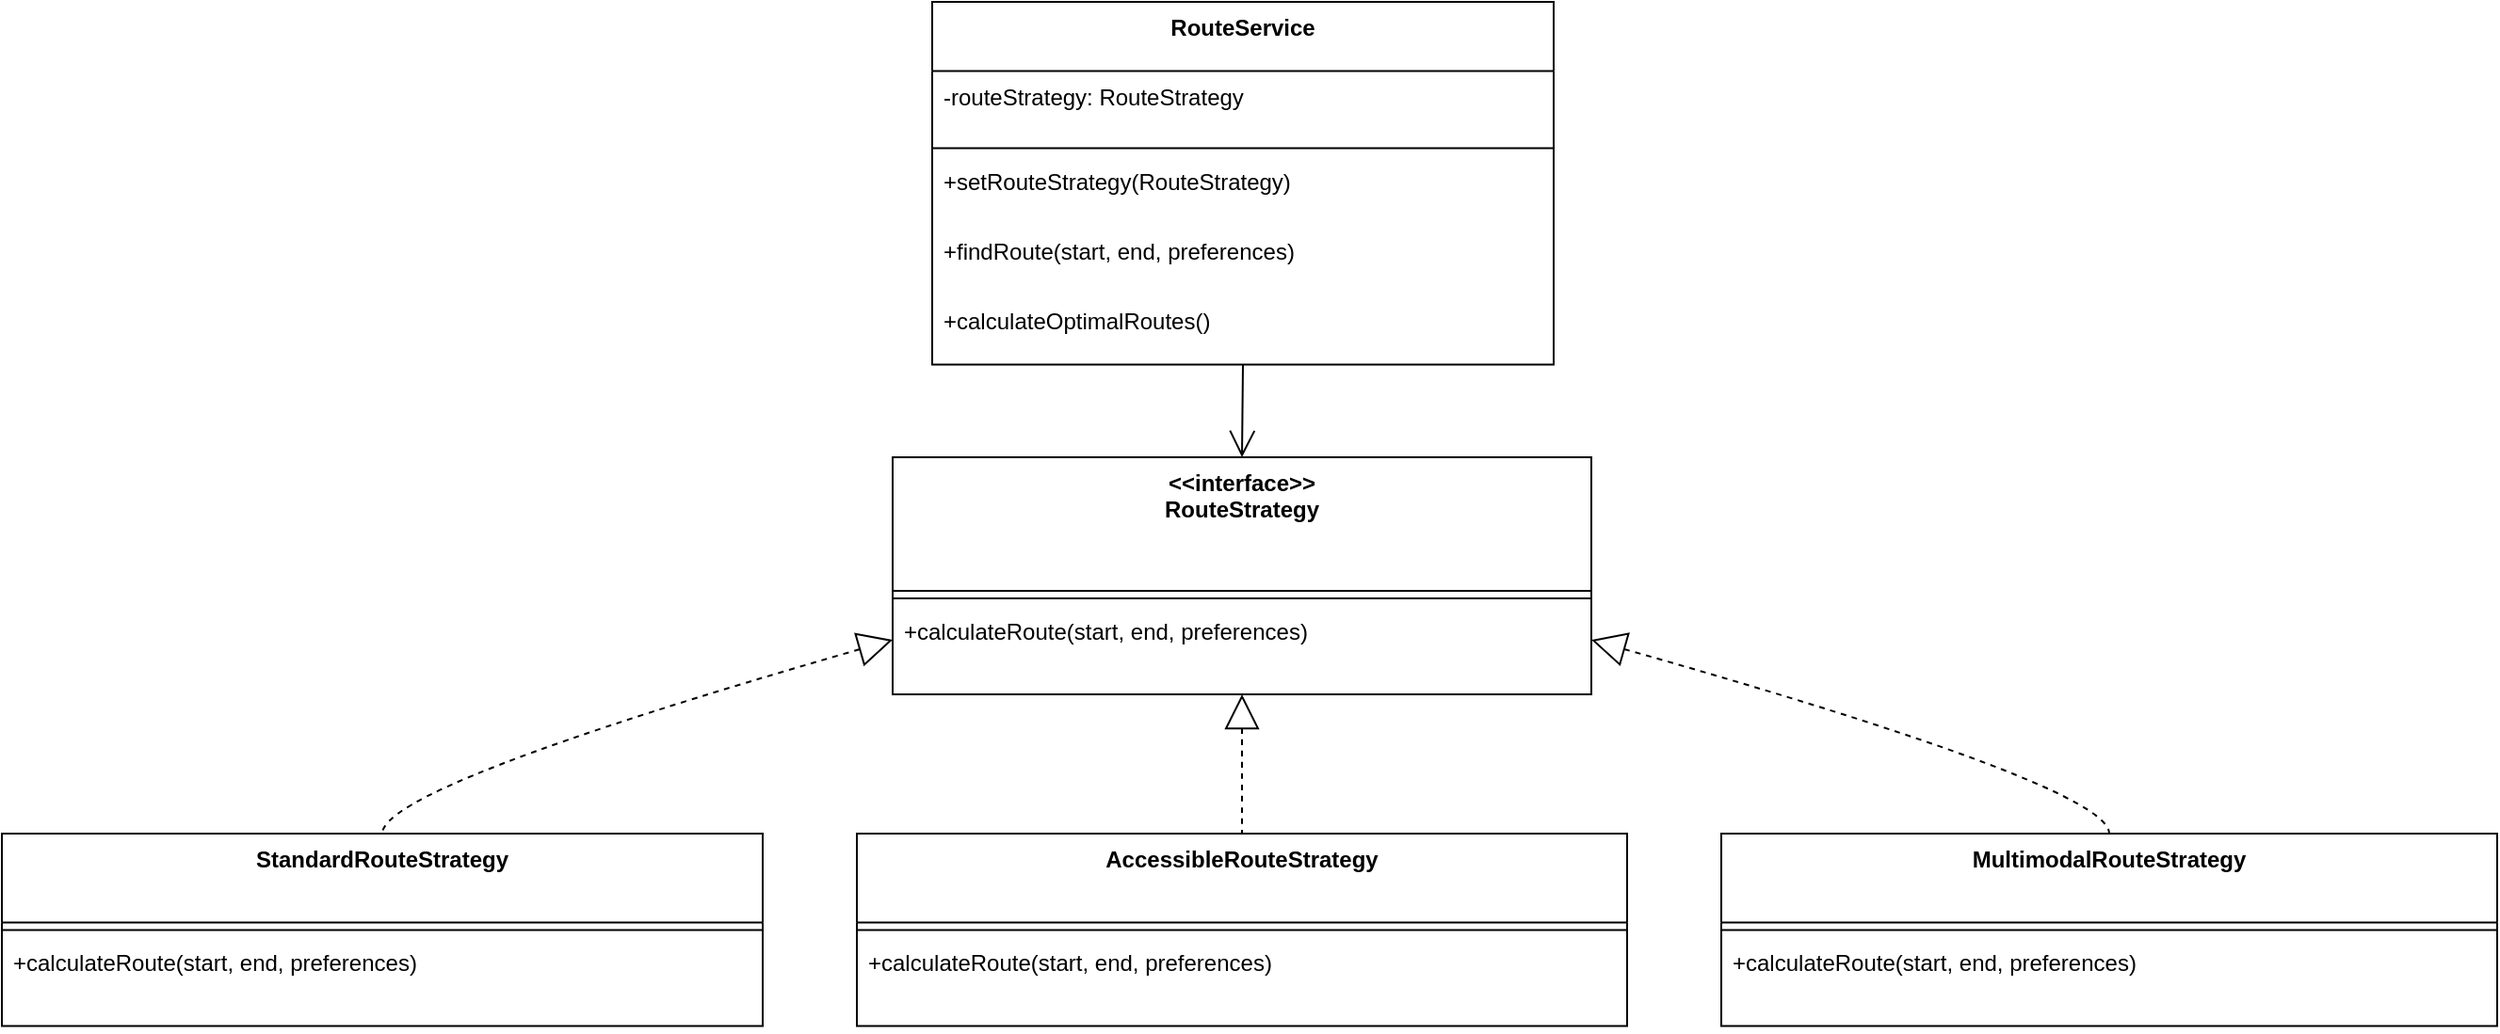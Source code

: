 <mxfile version="27.0.5">
  <diagram name="Page-1" id="ZCyS_F9NomKYf67iZ0_Z">
    <mxGraphModel dx="3660" dy="1811" grid="1" gridSize="10" guides="1" tooltips="1" connect="1" arrows="1" fold="1" page="1" pageScale="1" pageWidth="827" pageHeight="1169" math="0" shadow="0">
      <root>
        <mxCell id="0" />
        <mxCell id="1" parent="0" />
        <mxCell id="qGmumcwgssiqfvpmwnrn-1" value="&lt;&lt;interface&gt;&gt;&#xa;RouteStrategy" style="swimlane;fontStyle=1;align=center;verticalAlign=top;childLayout=stackLayout;horizontal=1;startSize=71;horizontalStack=0;resizeParent=1;resizeParentMax=0;resizeLast=0;collapsible=0;marginBottom=0;" vertex="1" parent="1">
          <mxGeometry x="653" y="262" width="371" height="126" as="geometry" />
        </mxCell>
        <mxCell id="qGmumcwgssiqfvpmwnrn-2" style="line;strokeWidth=1;fillColor=none;align=left;verticalAlign=middle;spacingTop=-1;spacingLeft=3;spacingRight=3;rotatable=0;labelPosition=right;points=[];portConstraint=eastwest;strokeColor=inherit;" vertex="1" parent="qGmumcwgssiqfvpmwnrn-1">
          <mxGeometry y="71" width="371" height="8" as="geometry" />
        </mxCell>
        <mxCell id="qGmumcwgssiqfvpmwnrn-3" value="+calculateRoute(start, end, preferences)" style="text;strokeColor=none;fillColor=none;align=left;verticalAlign=top;spacingLeft=4;spacingRight=4;overflow=hidden;rotatable=0;points=[[0,0.5],[1,0.5]];portConstraint=eastwest;" vertex="1" parent="qGmumcwgssiqfvpmwnrn-1">
          <mxGeometry y="79" width="371" height="47" as="geometry" />
        </mxCell>
        <mxCell id="qGmumcwgssiqfvpmwnrn-4" value="StandardRouteStrategy" style="swimlane;fontStyle=1;align=center;verticalAlign=top;childLayout=stackLayout;horizontal=1;startSize=47.2;horizontalStack=0;resizeParent=1;resizeParentMax=0;resizeLast=0;collapsible=0;marginBottom=0;" vertex="1" parent="1">
          <mxGeometry x="180" y="462" width="404" height="102.2" as="geometry" />
        </mxCell>
        <mxCell id="qGmumcwgssiqfvpmwnrn-5" style="line;strokeWidth=1;fillColor=none;align=left;verticalAlign=middle;spacingTop=-1;spacingLeft=3;spacingRight=3;rotatable=0;labelPosition=right;points=[];portConstraint=eastwest;strokeColor=inherit;" vertex="1" parent="qGmumcwgssiqfvpmwnrn-4">
          <mxGeometry y="47.2" width="404" height="8" as="geometry" />
        </mxCell>
        <mxCell id="qGmumcwgssiqfvpmwnrn-6" value="+calculateRoute(start, end, preferences)" style="text;strokeColor=none;fillColor=none;align=left;verticalAlign=top;spacingLeft=4;spacingRight=4;overflow=hidden;rotatable=0;points=[[0,0.5],[1,0.5]];portConstraint=eastwest;" vertex="1" parent="qGmumcwgssiqfvpmwnrn-4">
          <mxGeometry y="55.2" width="404" height="47" as="geometry" />
        </mxCell>
        <mxCell id="qGmumcwgssiqfvpmwnrn-7" value="AccessibleRouteStrategy" style="swimlane;fontStyle=1;align=center;verticalAlign=top;childLayout=stackLayout;horizontal=1;startSize=47.2;horizontalStack=0;resizeParent=1;resizeParentMax=0;resizeLast=0;collapsible=0;marginBottom=0;" vertex="1" parent="1">
          <mxGeometry x="634" y="462" width="409" height="102.2" as="geometry" />
        </mxCell>
        <mxCell id="qGmumcwgssiqfvpmwnrn-8" style="line;strokeWidth=1;fillColor=none;align=left;verticalAlign=middle;spacingTop=-1;spacingLeft=3;spacingRight=3;rotatable=0;labelPosition=right;points=[];portConstraint=eastwest;strokeColor=inherit;" vertex="1" parent="qGmumcwgssiqfvpmwnrn-7">
          <mxGeometry y="47.2" width="409" height="8" as="geometry" />
        </mxCell>
        <mxCell id="qGmumcwgssiqfvpmwnrn-9" value="+calculateRoute(start, end, preferences)" style="text;strokeColor=none;fillColor=none;align=left;verticalAlign=top;spacingLeft=4;spacingRight=4;overflow=hidden;rotatable=0;points=[[0,0.5],[1,0.5]];portConstraint=eastwest;" vertex="1" parent="qGmumcwgssiqfvpmwnrn-7">
          <mxGeometry y="55.2" width="409" height="47" as="geometry" />
        </mxCell>
        <mxCell id="qGmumcwgssiqfvpmwnrn-10" value="MultimodalRouteStrategy" style="swimlane;fontStyle=1;align=center;verticalAlign=top;childLayout=stackLayout;horizontal=1;startSize=47.2;horizontalStack=0;resizeParent=1;resizeParentMax=0;resizeLast=0;collapsible=0;marginBottom=0;" vertex="1" parent="1">
          <mxGeometry x="1093" y="462" width="412" height="102.2" as="geometry" />
        </mxCell>
        <mxCell id="qGmumcwgssiqfvpmwnrn-11" style="line;strokeWidth=1;fillColor=none;align=left;verticalAlign=middle;spacingTop=-1;spacingLeft=3;spacingRight=3;rotatable=0;labelPosition=right;points=[];portConstraint=eastwest;strokeColor=inherit;" vertex="1" parent="qGmumcwgssiqfvpmwnrn-10">
          <mxGeometry y="47.2" width="412" height="8" as="geometry" />
        </mxCell>
        <mxCell id="qGmumcwgssiqfvpmwnrn-12" value="+calculateRoute(start, end, preferences)" style="text;strokeColor=none;fillColor=none;align=left;verticalAlign=top;spacingLeft=4;spacingRight=4;overflow=hidden;rotatable=0;points=[[0,0.5],[1,0.5]];portConstraint=eastwest;" vertex="1" parent="qGmumcwgssiqfvpmwnrn-10">
          <mxGeometry y="55.2" width="412" height="47" as="geometry" />
        </mxCell>
        <mxCell id="qGmumcwgssiqfvpmwnrn-13" value="RouteService" style="swimlane;fontStyle=1;align=center;verticalAlign=top;childLayout=stackLayout;horizontal=1;startSize=36.8;horizontalStack=0;resizeParent=1;resizeParentMax=0;resizeLast=0;collapsible=0;marginBottom=0;" vertex="1" parent="1">
          <mxGeometry x="674" y="20" width="330" height="192.8" as="geometry" />
        </mxCell>
        <mxCell id="qGmumcwgssiqfvpmwnrn-14" value="-routeStrategy: RouteStrategy" style="text;strokeColor=none;fillColor=none;align=left;verticalAlign=top;spacingLeft=4;spacingRight=4;overflow=hidden;rotatable=0;points=[[0,0.5],[1,0.5]];portConstraint=eastwest;" vertex="1" parent="qGmumcwgssiqfvpmwnrn-13">
          <mxGeometry y="36.8" width="330" height="37" as="geometry" />
        </mxCell>
        <mxCell id="qGmumcwgssiqfvpmwnrn-15" style="line;strokeWidth=1;fillColor=none;align=left;verticalAlign=middle;spacingTop=-1;spacingLeft=3;spacingRight=3;rotatable=0;labelPosition=right;points=[];portConstraint=eastwest;strokeColor=inherit;" vertex="1" parent="qGmumcwgssiqfvpmwnrn-13">
          <mxGeometry y="73.8" width="330" height="8" as="geometry" />
        </mxCell>
        <mxCell id="qGmumcwgssiqfvpmwnrn-16" value="+setRouteStrategy(RouteStrategy)" style="text;strokeColor=none;fillColor=none;align=left;verticalAlign=top;spacingLeft=4;spacingRight=4;overflow=hidden;rotatable=0;points=[[0,0.5],[1,0.5]];portConstraint=eastwest;" vertex="1" parent="qGmumcwgssiqfvpmwnrn-13">
          <mxGeometry y="81.8" width="330" height="37" as="geometry" />
        </mxCell>
        <mxCell id="qGmumcwgssiqfvpmwnrn-17" value="+findRoute(start, end, preferences)" style="text;strokeColor=none;fillColor=none;align=left;verticalAlign=top;spacingLeft=4;spacingRight=4;overflow=hidden;rotatable=0;points=[[0,0.5],[1,0.5]];portConstraint=eastwest;" vertex="1" parent="qGmumcwgssiqfvpmwnrn-13">
          <mxGeometry y="118.8" width="330" height="37" as="geometry" />
        </mxCell>
        <mxCell id="qGmumcwgssiqfvpmwnrn-18" value="+calculateOptimalRoutes()" style="text;strokeColor=none;fillColor=none;align=left;verticalAlign=top;spacingLeft=4;spacingRight=4;overflow=hidden;rotatable=0;points=[[0,0.5],[1,0.5]];portConstraint=eastwest;" vertex="1" parent="qGmumcwgssiqfvpmwnrn-13">
          <mxGeometry y="155.8" width="330" height="37" as="geometry" />
        </mxCell>
        <mxCell id="qGmumcwgssiqfvpmwnrn-19" value="" style="curved=1;dashed=1;startArrow=block;startSize=16;startFill=0;endArrow=none;exitX=0;exitY=0.77;entryX=0.5;entryY=0;rounded=0;" edge="1" parent="1" source="qGmumcwgssiqfvpmwnrn-1" target="qGmumcwgssiqfvpmwnrn-4">
          <mxGeometry relative="1" as="geometry">
            <Array as="points">
              <mxPoint x="382" y="437" />
            </Array>
          </mxGeometry>
        </mxCell>
        <mxCell id="qGmumcwgssiqfvpmwnrn-20" value="" style="curved=1;dashed=1;startArrow=block;startSize=16;startFill=0;endArrow=none;exitX=0.5;exitY=1;entryX=0.5;entryY=0;rounded=0;" edge="1" parent="1" source="qGmumcwgssiqfvpmwnrn-1" target="qGmumcwgssiqfvpmwnrn-7">
          <mxGeometry relative="1" as="geometry">
            <Array as="points" />
          </mxGeometry>
        </mxCell>
        <mxCell id="qGmumcwgssiqfvpmwnrn-21" value="" style="curved=1;dashed=1;startArrow=block;startSize=16;startFill=0;endArrow=none;exitX=1;exitY=0.77;entryX=0.5;entryY=0;rounded=0;" edge="1" parent="1" source="qGmumcwgssiqfvpmwnrn-1" target="qGmumcwgssiqfvpmwnrn-10">
          <mxGeometry relative="1" as="geometry">
            <Array as="points">
              <mxPoint x="1299" y="437" />
            </Array>
          </mxGeometry>
        </mxCell>
        <mxCell id="qGmumcwgssiqfvpmwnrn-22" value="" style="curved=1;startArrow=none;endArrow=open;endSize=12;exitX=0.5;exitY=1;entryX=0.5;entryY=0;rounded=0;" edge="1" parent="1" source="qGmumcwgssiqfvpmwnrn-13" target="qGmumcwgssiqfvpmwnrn-1">
          <mxGeometry relative="1" as="geometry">
            <Array as="points" />
          </mxGeometry>
        </mxCell>
      </root>
    </mxGraphModel>
  </diagram>
</mxfile>
